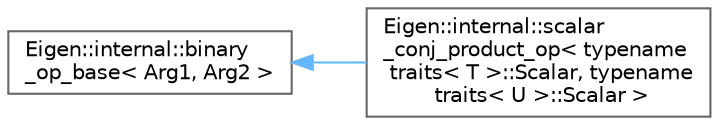 digraph "Graphical Class Hierarchy"
{
 // LATEX_PDF_SIZE
  bgcolor="transparent";
  edge [fontname=Helvetica,fontsize=10,labelfontname=Helvetica,labelfontsize=10];
  node [fontname=Helvetica,fontsize=10,shape=box,height=0.2,width=0.4];
  rankdir="LR";
  Node0 [id="Node000000",label="Eigen::internal::binary\l_op_base\< Arg1, Arg2 \>",height=0.2,width=0.4,color="grey40", fillcolor="white", style="filled",URL="$structEigen_1_1internal_1_1binary__op__base.html",tooltip=" "];
  Node0 -> Node1 [id="edge716_Node000000_Node000001",dir="back",color="steelblue1",style="solid",tooltip=" "];
  Node1 [id="Node000001",label="Eigen::internal::scalar\l_conj_product_op\< typename\l traits\< T \>::Scalar, typename\l traits\< U \>::Scalar \>",height=0.2,width=0.4,color="grey40", fillcolor="white", style="filled",URL="$structEigen_1_1internal_1_1scalar__conj__product__op.html",tooltip=" "];
}
